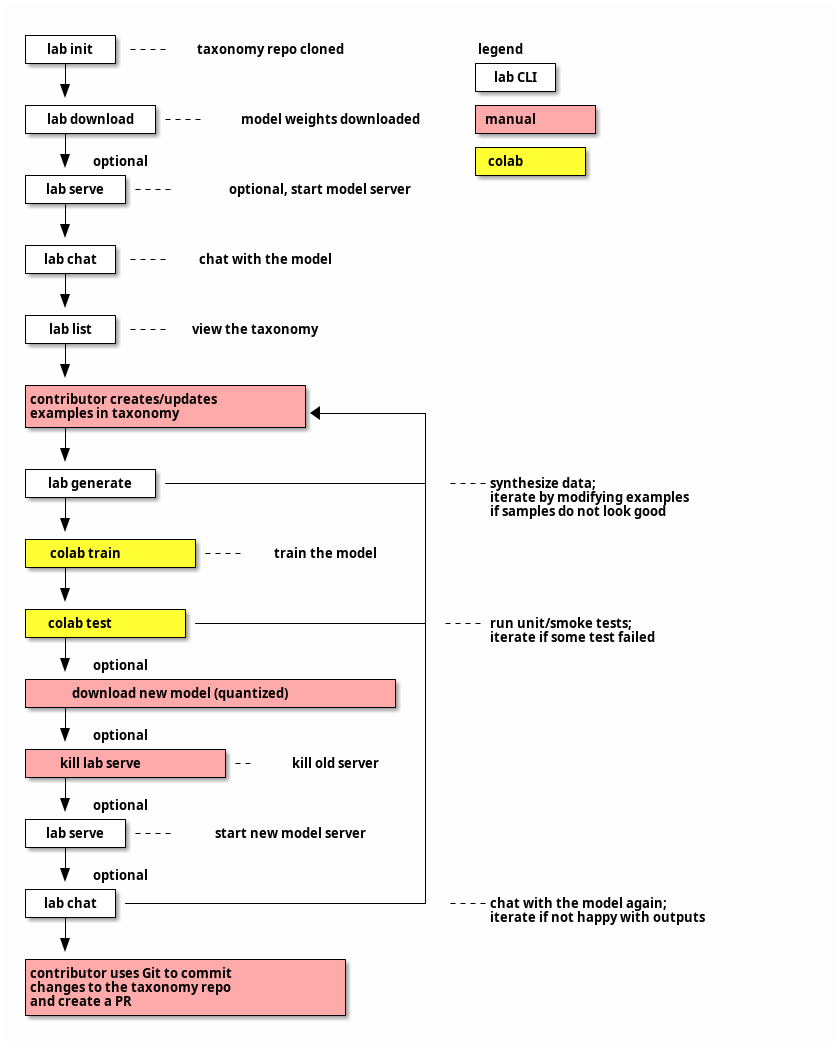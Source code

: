 @startditaa
+--------+                                    
|lab init|-=---taxonomy repo cloned          legend       
+---+----+                                   +-------+    
    |                                        |lab CLI|    
    v                                        +-------+    
+---+--------+                               +-----------+
|lab download|-=---model weights downloaded  |manual cPNK|
+---+--------+                               +-----------+
    |                                        +----------+
    v optional                               |colab cYEL| 
+---+-----+                                  +----------+ 
|lab serve|-=---optional, start model server 
+---+-----+
    |
    v
+---+----+
|lab chat|-=---chat with the model
+---+----+
    |
    v
+---+----+
|lab list|-=---view the taxonomy
+---+----+
    |
    v
+---+-----------------------+
|contributor creates/updates|
|examples in taxonomy   cPNK|<----------+
+---+-----------------------+           |
    |                                   |
    v                                   |
+---+--------+                          |
|lab generate|--------------------------+ -=---synthesize data;
+---+--------+                          |      iterate by modifying examples
    |                                   |      if samples do not look good
    v                                   | 
+---+------------+                      |
|colab train cYEL|-=---train the model  |
+---+------------+                      |
    |                                   |
    v                                   |
+---+-----------+                       |
|colab test cYEL|-----------------------+ -=---run unit/smoke tests;
+---+-----------+                       |      iterate if some test failed
    |                                   |
    v optional                          |
+---+--------------------------------+  |
|download new model (quantized) cPNK |  |
+---+--------------------------------+  |
    |                                   |
    v optional                          |
+---+---------------+                   |
|kill lab serve cPNK|-=-kill old server |
+---+---------------+                   |
    |                                   |
    v optional                          |
+---+-----+                             |
|lab serve|-=---start new model server  |
+---+-----+                             |
    |                                   |
    v optional                          |
+---+----+                              |
|lab chat|------------------------------+ -=---chat with the model again;
+---+----+                                     iterate if not happy with outputs
    |
    v
+---+---------------------------+
|contributor uses Git to commit |
|changes to the taxonomy repo   |
|and create a PR            cPNK|
+---+---------------------------+
@endditaa